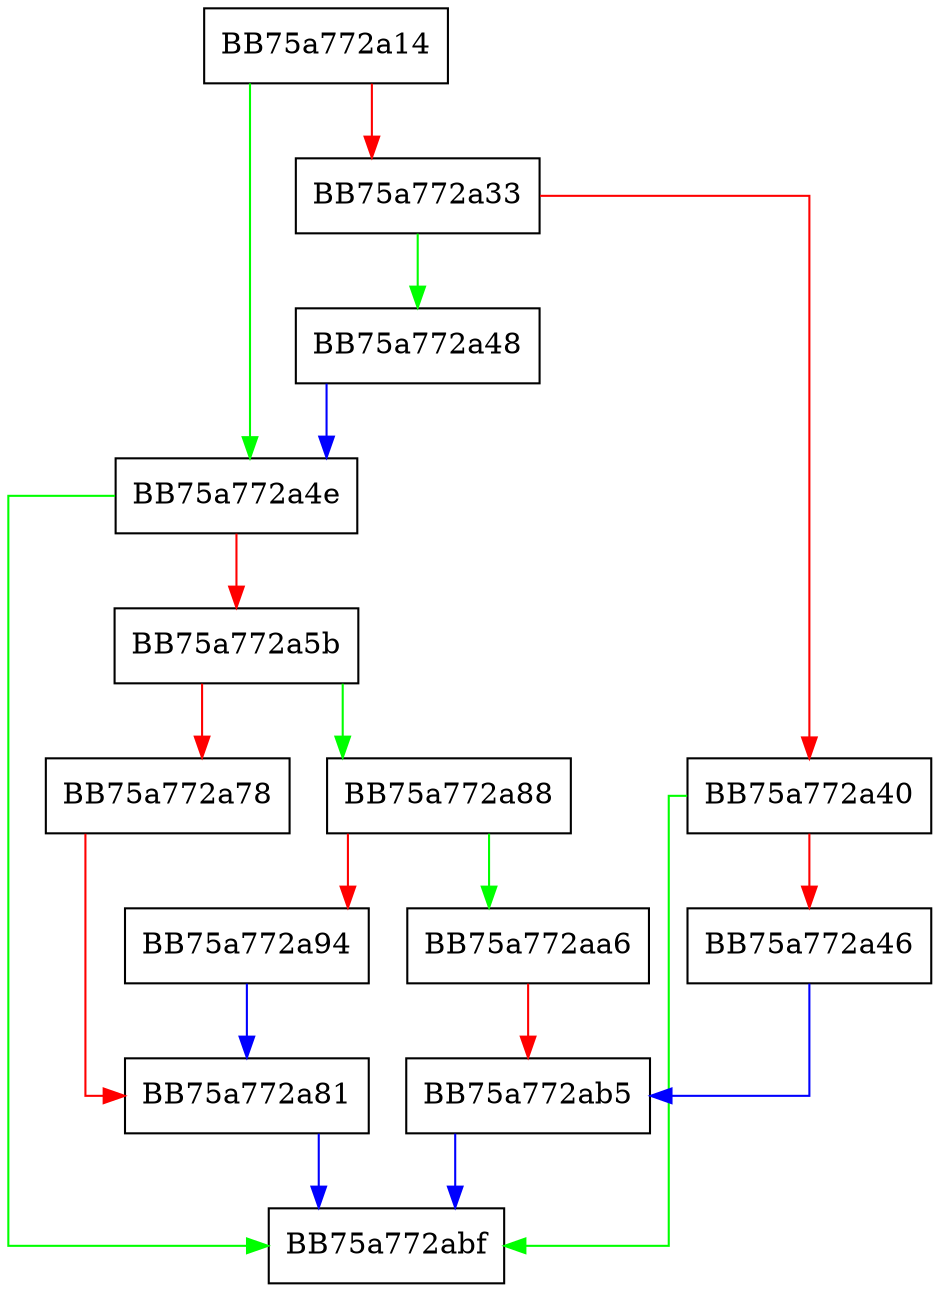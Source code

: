 digraph __acrt_getptd_noexit_explicit {
  node [shape="box"];
  graph [splines=ortho];
  BB75a772a14 -> BB75a772a4e [color="green"];
  BB75a772a14 -> BB75a772a33 [color="red"];
  BB75a772a33 -> BB75a772a48 [color="green"];
  BB75a772a33 -> BB75a772a40 [color="red"];
  BB75a772a40 -> BB75a772abf [color="green"];
  BB75a772a40 -> BB75a772a46 [color="red"];
  BB75a772a46 -> BB75a772ab5 [color="blue"];
  BB75a772a48 -> BB75a772a4e [color="blue"];
  BB75a772a4e -> BB75a772abf [color="green"];
  BB75a772a4e -> BB75a772a5b [color="red"];
  BB75a772a5b -> BB75a772a88 [color="green"];
  BB75a772a5b -> BB75a772a78 [color="red"];
  BB75a772a78 -> BB75a772a81 [color="red"];
  BB75a772a81 -> BB75a772abf [color="blue"];
  BB75a772a88 -> BB75a772aa6 [color="green"];
  BB75a772a88 -> BB75a772a94 [color="red"];
  BB75a772a94 -> BB75a772a81 [color="blue"];
  BB75a772aa6 -> BB75a772ab5 [color="red"];
  BB75a772ab5 -> BB75a772abf [color="blue"];
}
